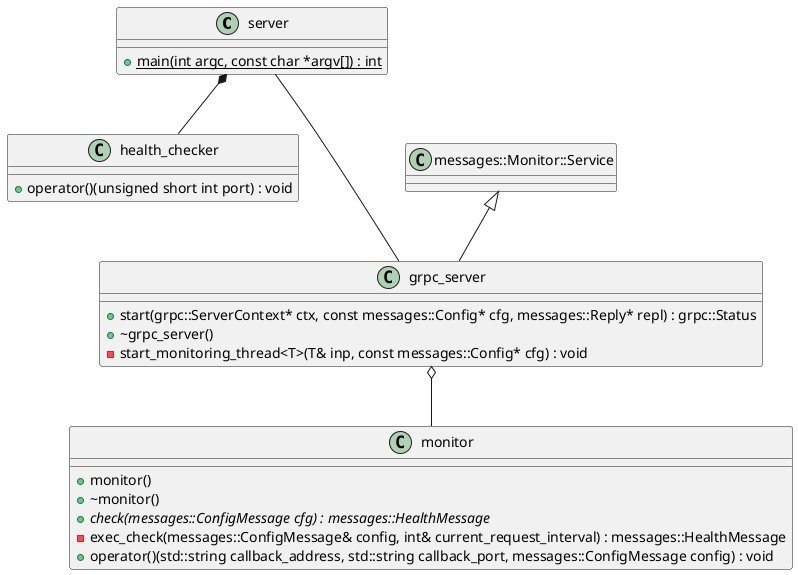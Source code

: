 @startuml server_class_hierarchy

class server {
    +{static} main(int argc, const char *argv[]) : int
}

class health_checker {
    +operator()(unsigned short int port) : void
}

class messages::Monitor::Service {

}

class grpc_server {
    +start(grpc::ServerContext* ctx, const messages::Config* cfg, messages::Reply* repl) : grpc::Status
    +~grpc_server()
    -start_monitoring_thread<T>(T& inp, const messages::Config* cfg) : void
}

class monitor {
	+monitor()
	+~monitor()
	+{abstract}check(messages::ConfigMessage cfg) : messages::HealthMessage
	-exec_check(messages::ConfigMessage& config, int& current_request_interval) : messages::HealthMessage
	+operator()(std::string callback_address, std::string callback_port, messages::ConfigMessage config) : void
}


server *-- health_checker
messages::Monitor::Service <|-- grpc_server
server --- grpc_server
grpc_server o-- monitor


@enduml
